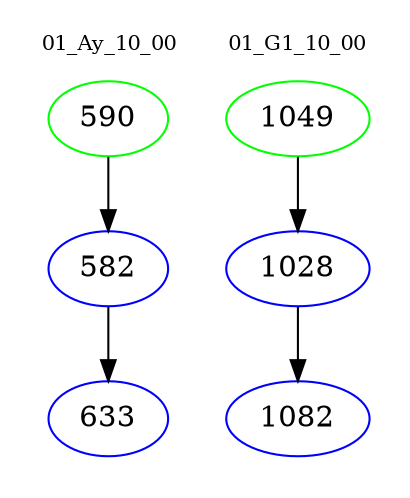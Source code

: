 digraph{
subgraph cluster_0 {
color = white
label = "01_Ay_10_00";
fontsize=10;
T0_590 [label="590", color="green"]
T0_590 -> T0_582 [color="black"]
T0_582 [label="582", color="blue"]
T0_582 -> T0_633 [color="black"]
T0_633 [label="633", color="blue"]
}
subgraph cluster_1 {
color = white
label = "01_G1_10_00";
fontsize=10;
T1_1049 [label="1049", color="green"]
T1_1049 -> T1_1028 [color="black"]
T1_1028 [label="1028", color="blue"]
T1_1028 -> T1_1082 [color="black"]
T1_1082 [label="1082", color="blue"]
}
}
